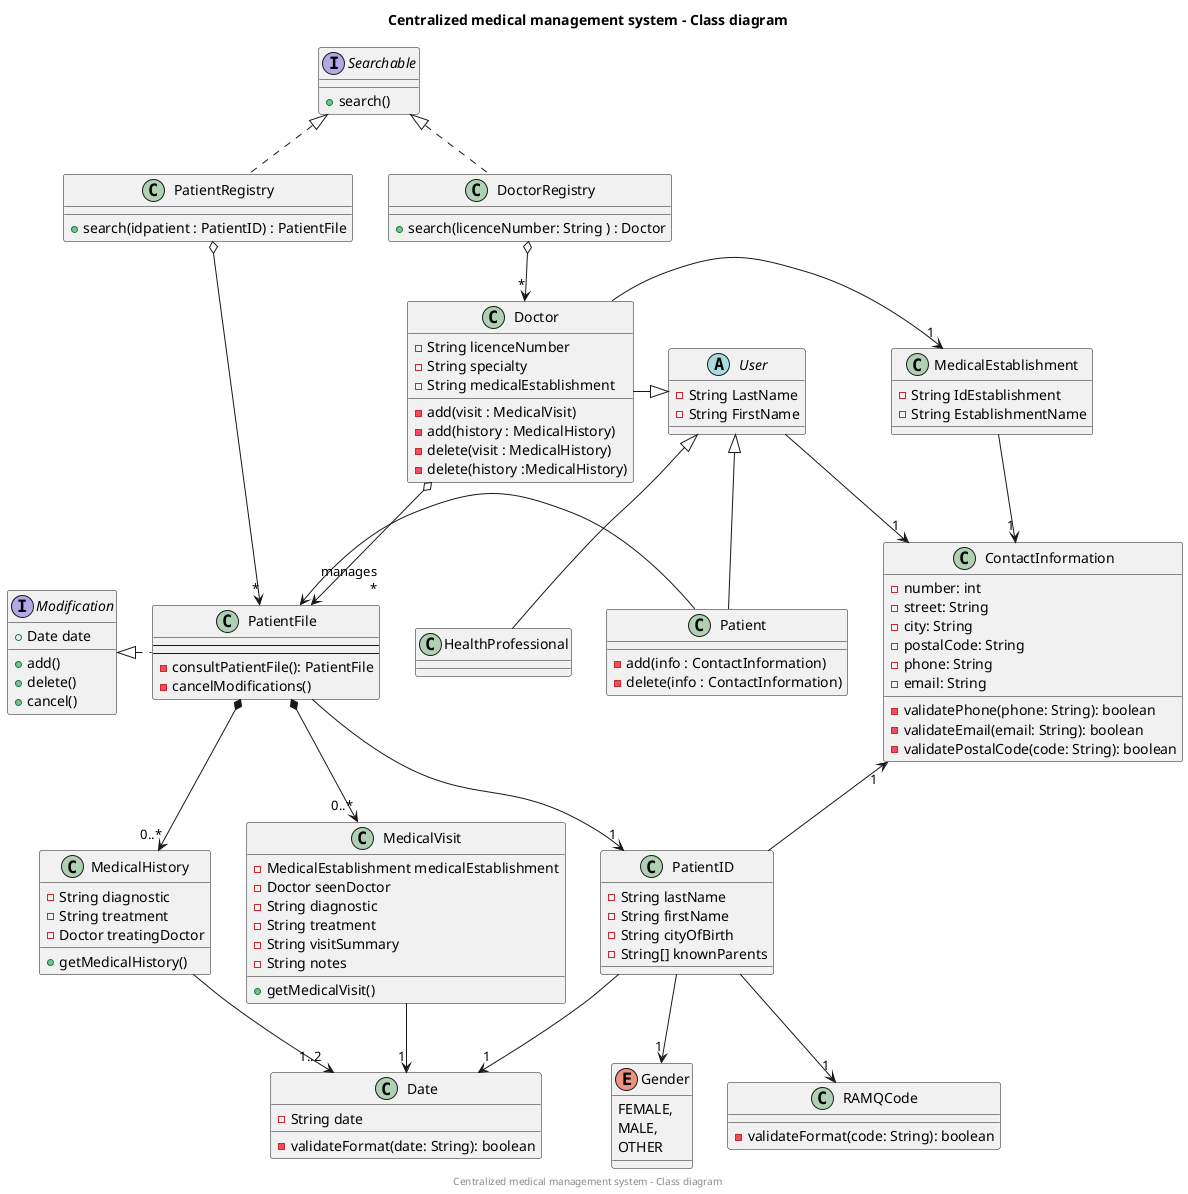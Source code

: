 @startuml
title Centralized medical management system - Class diagram
center footer Centralized medical management system - Class diagram

' TODO : Methods for each class.
' TODO : Add responsibilities? interfaces?
' TODO : clean up

class PatientRegistry {
+ search(idpatient : PatientID) : PatientFile
}
PatientRegistry o-> "*" PatientFile

interface Searchable {
+ search()
}
Searchable <|.. DoctorRegistry
Searchable <|.. PatientRegistry

class DoctorRegistry {
+ search(licenceNumber: String ) : Doctor
}
DoctorRegistry o--> "*" Doctor

class PatientFile{
'    -PatientID patientID
'    -MedicalVisits[] medicalVisits
'    -MedicalHistory[] medicalHistory
    --
    'PUBLIC METHODS
    --
    'PRIVATE METHODS
    - consultPatientFile(): PatientFile
    - cancelModifications()
}

abstract class User{
- String LastName
- String FirstName
}

class Patient{
{method}- add(info : ContactInformation)
-delete(info : ContactInformation)
}
PatientFile <- Patient

User <|-- Patient
User -->"1" ContactInformation


class HealthProfessional{
}

User <|-- HealthProfessional

class MedicalEstablishment{

- String IdEstablishment
- String EstablishmentName

}
MedicalEstablishment ->"1" ContactInformation
Doctor ->"1" MedicalEstablishment

class MedicalHistory{
    -String diagnostic
    -String treatment
    -Doctor treatingDoctor
'    -DatePair datePair
{method} + getMedicalHistory()
}

class MedicalVisit{
    -MedicalEstablishment medicalEstablishment
    -Doctor seenDoctor
'   -Date visitDate
    -String diagnostic
    -String treatment
    -String visitSummary
    -String notes
{method} +getMedicalVisit()
}

class Doctor{
    -String licenceNumber
    -String specialty
    -String medicalEstablishment
{method}- add(visit : MedicalVisit)
- add(history : MedicalHistory)
-delete(visit : MedicalHistory)
- delete(history :MedicalHistory)

}

class PatientID {
    -String lastName
    -String firstName
'    -Date dateOfBirth
    -String cityOfBirth
    -String[] knownParents
}

class ContactInformation {
    - number: int
    - street: String
    - city: String
    - postalCode: String
    - phone: String
    - email: String
'    + modifyContactInfo()
    - validatePhone(phone: String): boolean
    - validateEmail(email: String): boolean
    - validatePostalCode(code: String): boolean
}

'class Interface{
'}

class RAMQCode{
    -validateFormat(code: String): boolean
}

class Date{
    -String date
    -validateFormat(date: String): boolean
}

interface Modification {
+ Date date
{method}+ add()
+ delete()
+ cancel()

}
Modification <|. PatientFile

enum Gender{
    FEMALE,
    MALE,
    OTHER
}

'Interface -- Doctor
'Interface -- PatientFile

Doctor o--> "manages\r*" PatientFile
Doctor -|> User

PatientFile --> "1" PatientID
PatientFile *--> "0..*" MedicalHistory
PatientFile *--> "0..*" MedicalVisit

PatientID --> "1" Date
PatientID --> "1" RAMQCode
PatientID --> "1" Gender

ContactInformation "1" <- PatientID

MedicalHistory --> "1..2" Date
MedicalVisit --> "1" Date

@enduml
